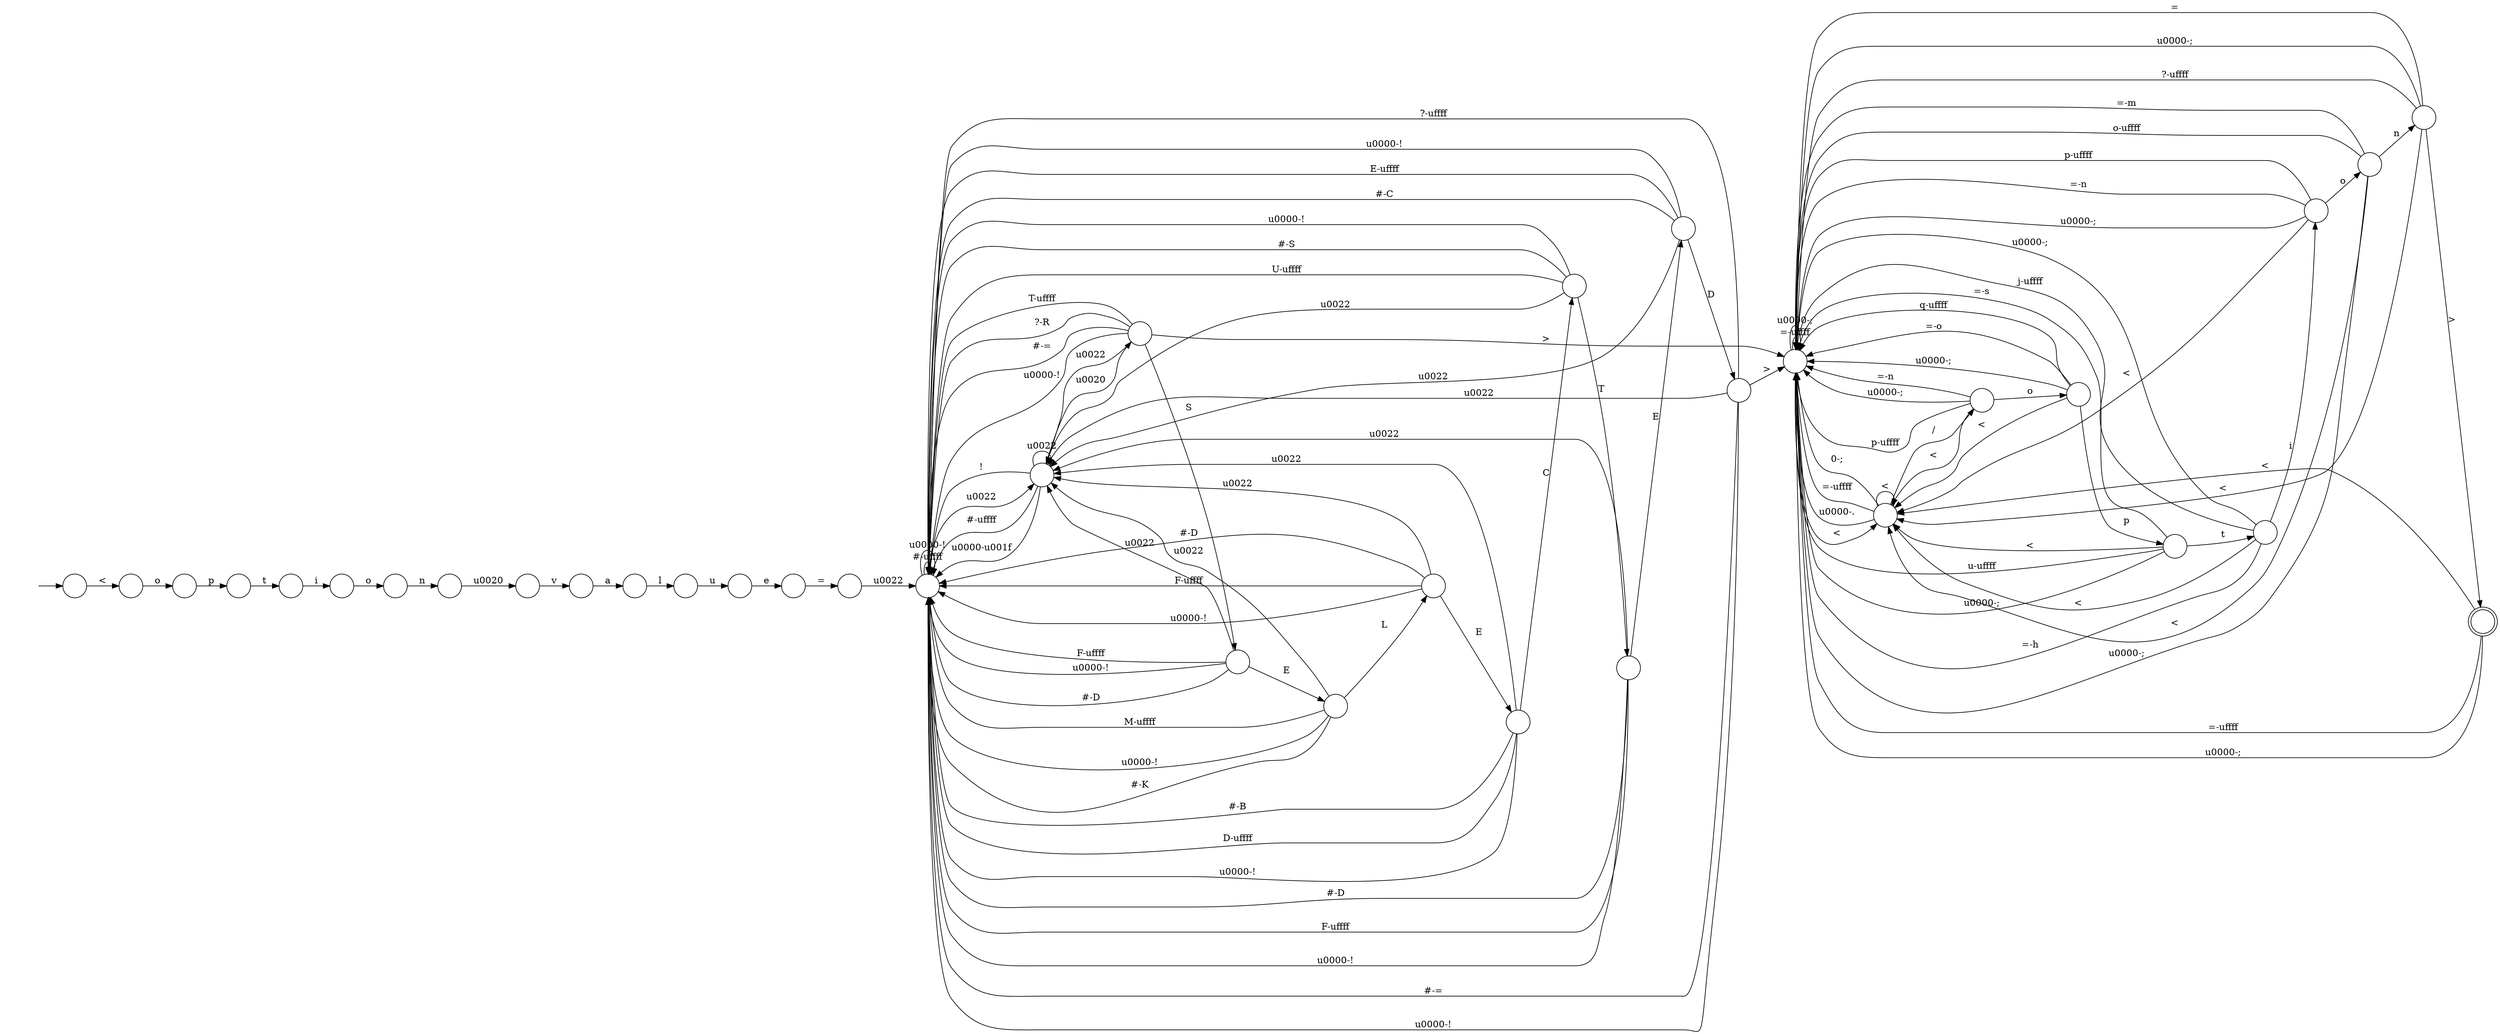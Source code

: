 digraph Automaton {
  rankdir = LR;
  0 [shape=circle,label=""];
  initial [shape=plaintext,label=""];
  initial -> 0
  0 -> 24 [label="<"]
  1 [shape=circle,label=""];
  1 -> 10 [label="v"]
  2 [shape=circle,label=""];
  2 -> 22 [label="#-D"]
  2 -> 12 [label="\u0022"]
  2 -> 22 [label="F-\uffff"]
  2 -> 22 [label="\u0000-!"]
  2 -> 3 [label="E"]
  3 [shape=circle,label=""];
  3 -> 12 [label="\u0022"]
  3 -> 22 [label="\u0000-!"]
  3 -> 22 [label="#-K"]
  3 -> 31 [label="L"]
  3 -> 22 [label="M-\uffff"]
  4 [shape=circle,label=""];
  4 -> 21 [label="="]
  5 [shape=circle,label=""];
  5 -> 11 [label="i"]
  5 -> 28 [label="=-h"]
  5 -> 28 [label="\u0000-;"]
  5 -> 23 [label="<"]
  5 -> 28 [label="j-\uffff"]
  6 [shape=circle,label=""];
  6 -> 25 [label="n"]
  6 -> 28 [label="o-\uffff"]
  6 -> 28 [label="\u0000-;"]
  6 -> 23 [label="<"]
  6 -> 28 [label="=-m"]
  7 [shape=circle,label=""];
  7 -> 32 [label="o"]
  8 [shape=circle,label=""];
  8 -> 28 [label="p-\uffff"]
  8 -> 28 [label="=-n"]
  8 -> 28 [label="\u0000-;"]
  8 -> 23 [label="<"]
  8 -> 9 [label="o"]
  9 [shape=circle,label=""];
  9 -> 28 [label="q-\uffff"]
  9 -> 16 [label="p"]
  9 -> 28 [label="=-o"]
  9 -> 28 [label="\u0000-;"]
  9 -> 23 [label="<"]
  10 [shape=circle,label=""];
  10 -> 35 [label="a"]
  11 [shape=circle,label=""];
  11 -> 28 [label="p-\uffff"]
  11 -> 28 [label="=-n"]
  11 -> 28 [label="\u0000-;"]
  11 -> 23 [label="<"]
  11 -> 6 [label="o"]
  12 [shape=circle,label=""];
  12 -> 12 [label="\u0022"]
  12 -> 22 [label="#-\uffff"]
  12 -> 22 [label="\u0000-\u001f"]
  12 -> 20 [label="\u0020"]
  12 -> 22 [label="!"]
  13 [shape=circle,label=""];
  13 -> 12 [label="\u0022"]
  13 -> 34 [label="D"]
  13 -> 22 [label="\u0000-!"]
  13 -> 22 [label="E-\uffff"]
  13 -> 22 [label="#-C"]
  14 [shape=circle,label=""];
  14 -> 22 [label="#-D"]
  14 -> 12 [label="\u0022"]
  14 -> 22 [label="F-\uffff"]
  14 -> 22 [label="\u0000-!"]
  14 -> 13 [label="E"]
  15 [shape=circle,label=""];
  15 -> 1 [label="\u0020"]
  16 [shape=circle,label=""];
  16 -> 5 [label="t"]
  16 -> 28 [label="u-\uffff"]
  16 -> 28 [label="\u0000-;"]
  16 -> 23 [label="<"]
  16 -> 28 [label="=-s"]
  17 [shape=circle,label=""];
  17 -> 7 [label="i"]
  18 [shape=circle,label=""];
  18 -> 30 [label="p"]
  19 [shape=circle,label=""];
  19 -> 4 [label="e"]
  20 [shape=circle,label=""];
  20 -> 22 [label="?-R"]
  20 -> 12 [label="\u0022"]
  20 -> 22 [label="#-="]
  20 -> 22 [label="\u0000-!"]
  20 -> 2 [label="S"]
  20 -> 28 [label=">"]
  20 -> 22 [label="T-\uffff"]
  21 [shape=circle,label=""];
  21 -> 22 [label="\u0022"]
  22 [shape=circle,label=""];
  22 -> 12 [label="\u0022"]
  22 -> 22 [label="#-\uffff"]
  22 -> 22 [label="\u0000-!"]
  23 [shape=circle,label=""];
  23 -> 28 [label="0-;"]
  23 -> 28 [label="=-\uffff"]
  23 -> 28 [label="\u0000-."]
  23 -> 8 [label="/"]
  23 -> 23 [label="<"]
  24 [shape=circle,label=""];
  24 -> 18 [label="o"]
  25 [shape=circle,label=""];
  25 -> 28 [label="="]
  25 -> 33 [label=">"]
  25 -> 28 [label="\u0000-;"]
  25 -> 23 [label="<"]
  25 -> 28 [label="?-\uffff"]
  26 [shape=circle,label=""];
  26 -> 12 [label="\u0022"]
  26 -> 22 [label="\u0000-!"]
  26 -> 14 [label="T"]
  26 -> 22 [label="#-S"]
  26 -> 22 [label="U-\uffff"]
  27 [shape=circle,label=""];
  27 -> 12 [label="\u0022"]
  27 -> 22 [label="\u0000-!"]
  27 -> 26 [label="C"]
  27 -> 22 [label="#-B"]
  27 -> 22 [label="D-\uffff"]
  28 [shape=circle,label=""];
  28 -> 28 [label="=-\uffff"]
  28 -> 28 [label="\u0000-;"]
  28 -> 23 [label="<"]
  29 [shape=circle,label=""];
  29 -> 19 [label="u"]
  30 [shape=circle,label=""];
  30 -> 17 [label="t"]
  31 [shape=circle,label=""];
  31 -> 22 [label="#-D"]
  31 -> 12 [label="\u0022"]
  31 -> 22 [label="F-\uffff"]
  31 -> 22 [label="\u0000-!"]
  31 -> 27 [label="E"]
  32 [shape=circle,label=""];
  32 -> 15 [label="n"]
  33 [shape=doublecircle,label=""];
  33 -> 28 [label="=-\uffff"]
  33 -> 28 [label="\u0000-;"]
  33 -> 23 [label="<"]
  34 [shape=circle,label=""];
  34 -> 12 [label="\u0022"]
  34 -> 22 [label="#-="]
  34 -> 22 [label="\u0000-!"]
  34 -> 28 [label=">"]
  34 -> 22 [label="?-\uffff"]
  35 [shape=circle,label=""];
  35 -> 29 [label="l"]
}

